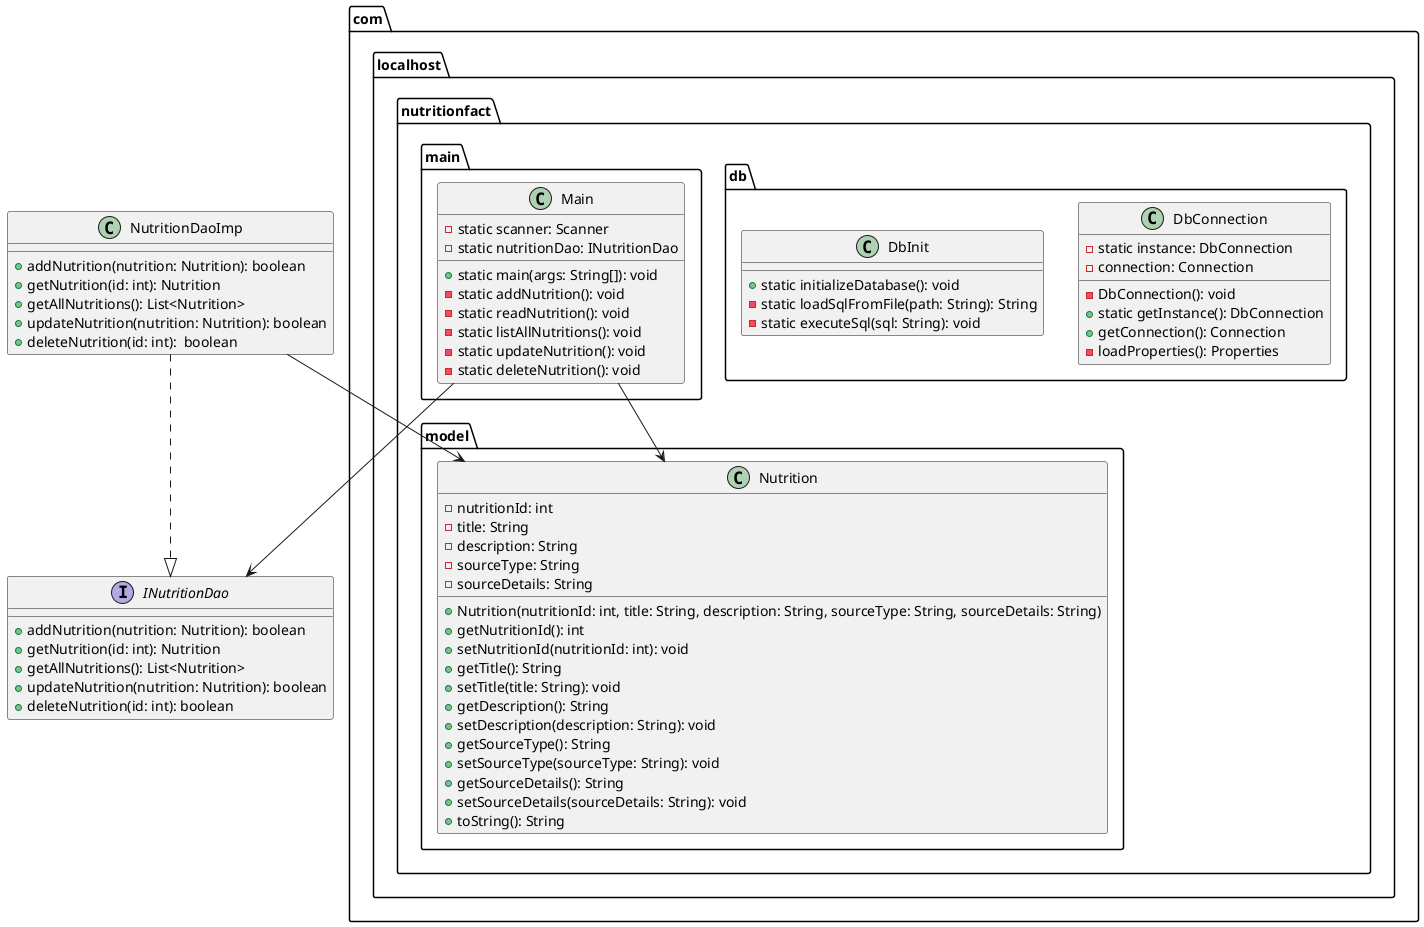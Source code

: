 @startuml

package "com.localhost.nutritionfact.db" {
    class "DbConnection" {
        -static instance: DbConnection
        -connection: Connection
        -DbConnection(): void
        +static getInstance(): DbConnection
        +getConnection(): Connection
        -loadProperties(): Properties
    }

    class "DbInit" {
        +static initializeDatabase(): void
        -static loadSqlFromFile(path: String): String
        -static executeSql(sql: String): void
    }
}

package "com.localhost.nutritionfact.model" {
    class "Nutrition" {
        -nutritionId: int
        -title: String
        -description: String
        -sourceType: String
        -sourceDetails: String
        +Nutrition(nutritionId: int, title: String, description: String, sourceType: String, sourceDetails: String)
        +getNutritionId(): int
        +setNutritionId(nutritionId: int): void
        +getTitle(): String
        +setTitle(title: String): void
        +getDescription(): String
        +setDescription(description: String): void
        +getSourceType(): String
        +setSourceType(sourceType: String): void
        +getSourceDetails(): String
        +setSourceDetails(sourceDetails: String): void
        +toString(): String
    }
}

package "com.localhost.nutritionfact.main" {
    class "Main" {
        -static scanner: Scanner
        -static nutritionDao: INutritionDao
        +static main(args: String[]): void
        -static addNutrition(): void
        -static readNutrition(): void
        -static listAllNutritions(): void
        -static updateNutrition(): void
        -static deleteNutrition(): void
    }
}

interface "INutritionDao" {
    +addNutrition(nutrition: Nutrition): boolean
    +getNutrition(id: int): Nutrition
    +getAllNutritions(): List<Nutrition>
    +updateNutrition(nutrition: Nutrition): boolean
    +deleteNutrition(id: int): boolean
}

class "NutritionDaoImp" {
    +addNutrition(nutrition: Nutrition): boolean
    +getNutrition(id: int): Nutrition
    +getAllNutritions(): List<Nutrition>
    +updateNutrition(nutrition: Nutrition): boolean
    +deleteNutrition(id: int):  boolean
}

Main --> Nutrition
Main --> INutritionDao
NutritionDaoImp ..|> INutritionDao
NutritionDaoImp --> Nutrition

@enduml
